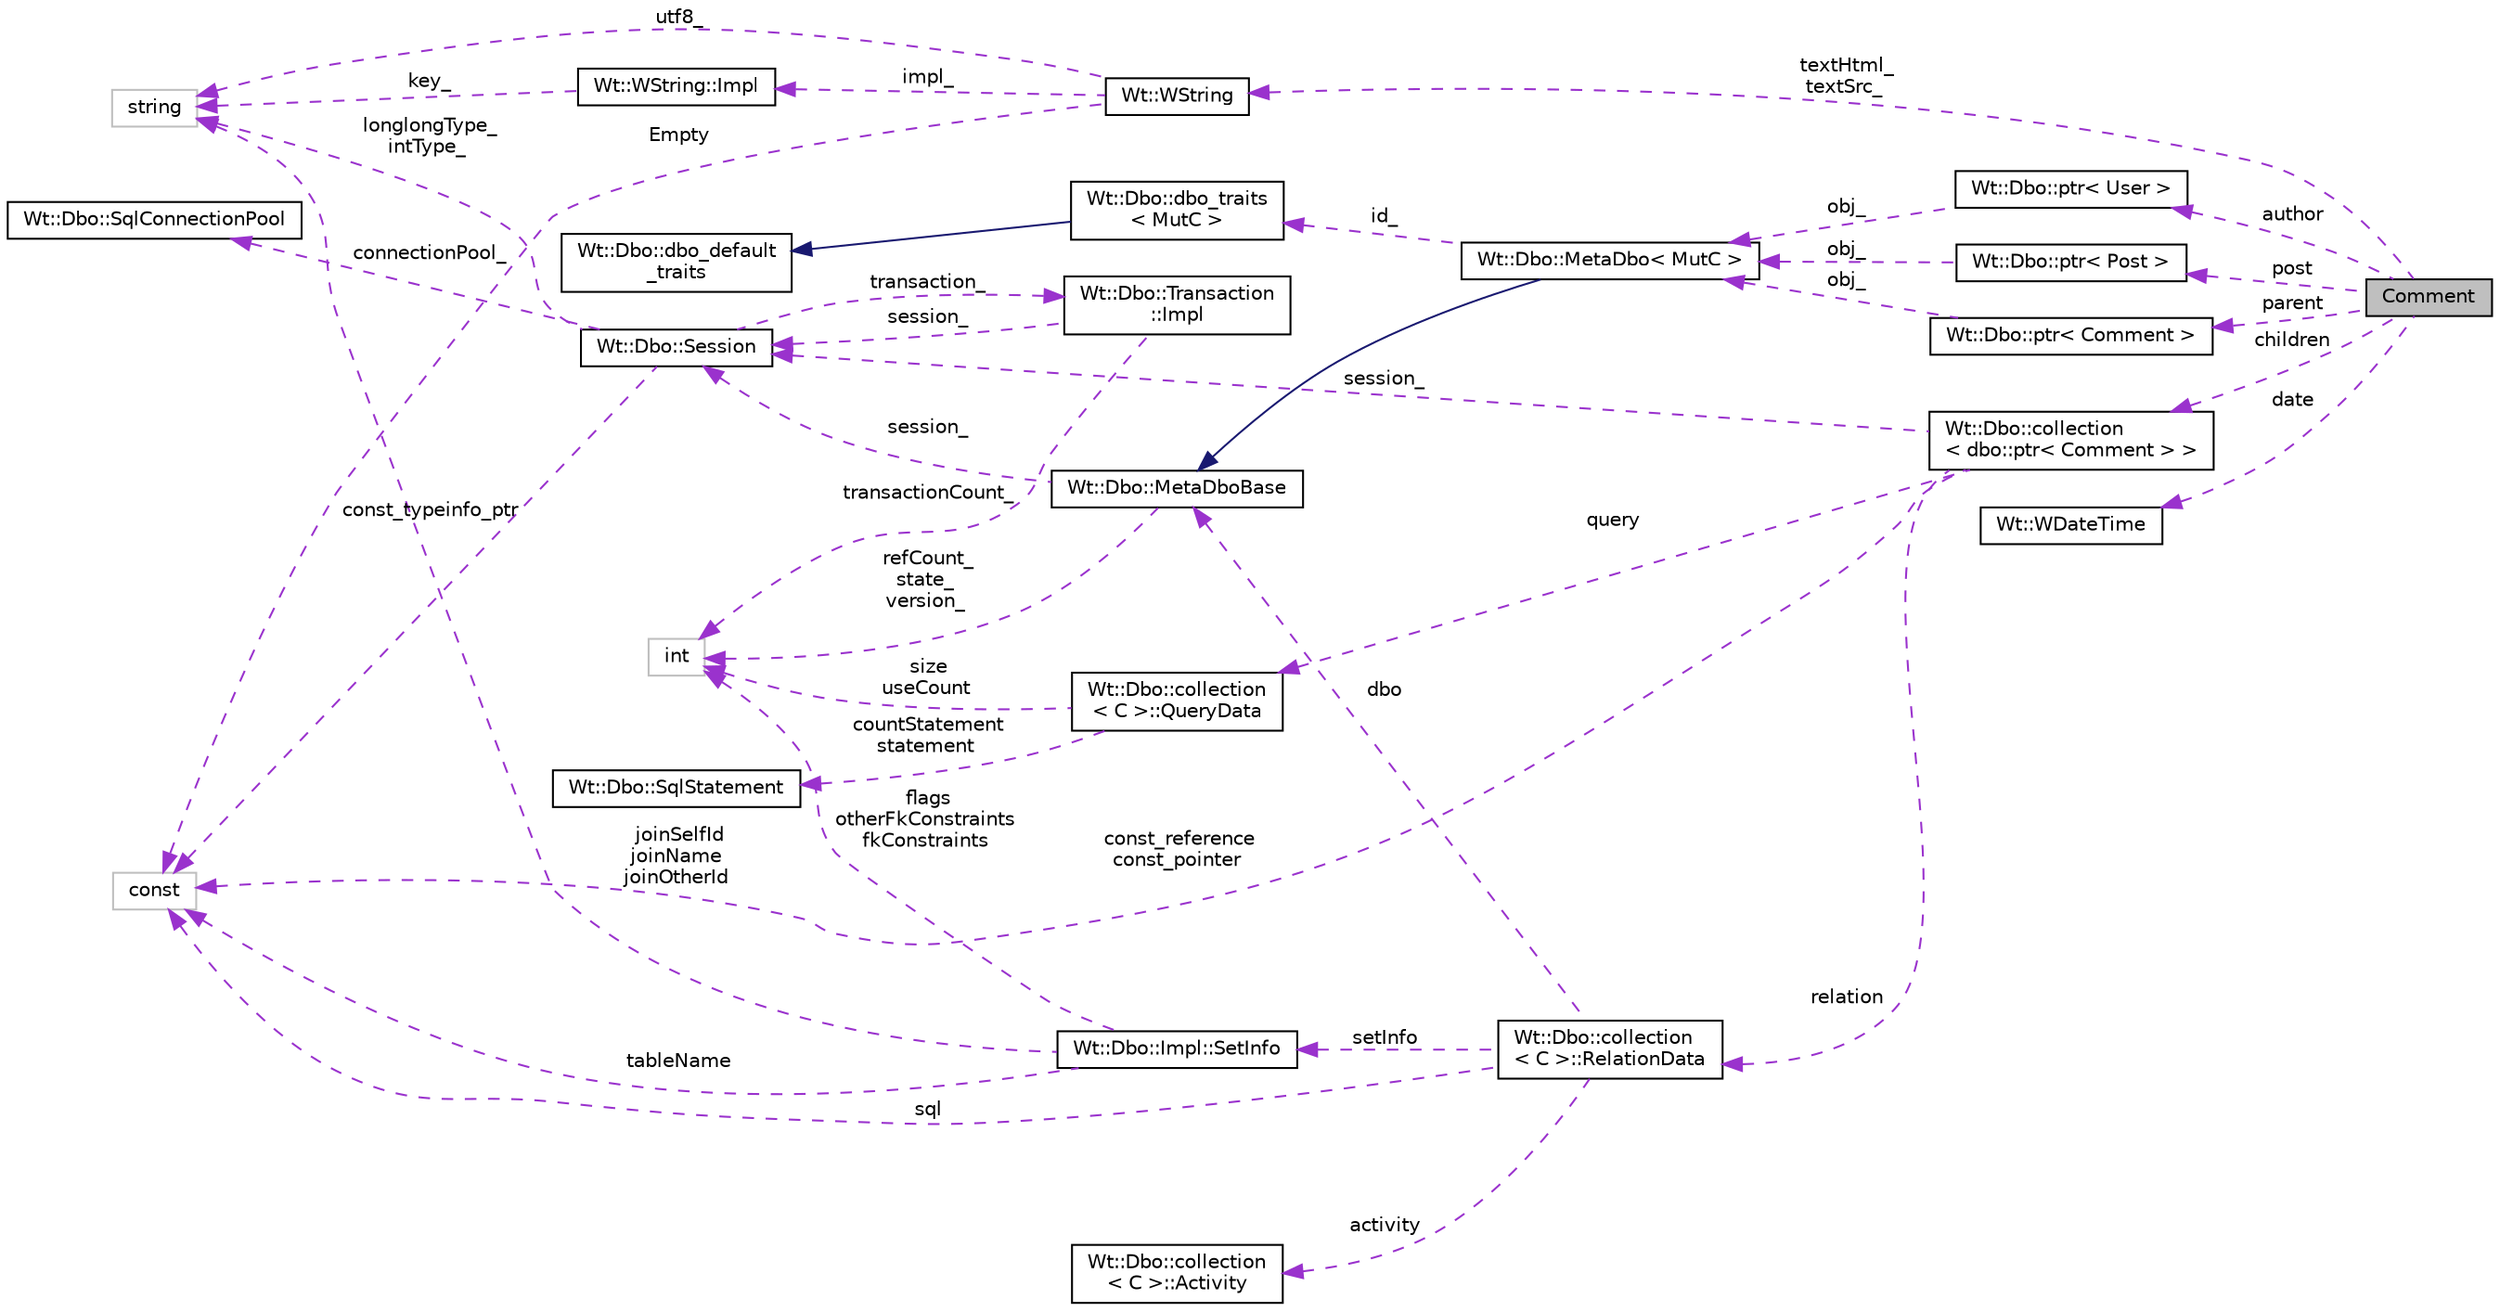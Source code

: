 digraph "Comment"
{
 // LATEX_PDF_SIZE
  edge [fontname="Helvetica",fontsize="10",labelfontname="Helvetica",labelfontsize="10"];
  node [fontname="Helvetica",fontsize="10",shape=record];
  rankdir="LR";
  Node1 [label="Comment",height=0.2,width=0.4,color="black", fillcolor="grey75", style="filled", fontcolor="black",tooltip=" "];
  Node2 -> Node1 [dir="back",color="darkorchid3",fontsize="10",style="dashed",label=" textHtml_\ntextSrc_" ,fontname="Helvetica"];
  Node2 [label="Wt::WString",height=0.2,width=0.4,color="black", fillcolor="white", style="filled",URL="$classWt_1_1WString.html",tooltip="A value class which describes a locale-aware unicode string."];
  Node3 -> Node2 [dir="back",color="darkorchid3",fontsize="10",style="dashed",label=" impl_" ,fontname="Helvetica"];
  Node3 [label="Wt::WString::Impl",height=0.2,width=0.4,color="black", fillcolor="white", style="filled",URL="$structWt_1_1WString_1_1Impl.html",tooltip=" "];
  Node4 -> Node3 [dir="back",color="darkorchid3",fontsize="10",style="dashed",label=" key_" ,fontname="Helvetica"];
  Node4 [label="string",height=0.2,width=0.4,color="grey75", fillcolor="white", style="filled",tooltip=" "];
  Node4 -> Node2 [dir="back",color="darkorchid3",fontsize="10",style="dashed",label=" utf8_" ,fontname="Helvetica"];
  Node5 -> Node2 [dir="back",color="darkorchid3",fontsize="10",style="dashed",label=" Empty" ,fontname="Helvetica"];
  Node5 [label="const",height=0.2,width=0.4,color="grey75", fillcolor="white", style="filled",tooltip=" "];
  Node6 -> Node1 [dir="back",color="darkorchid3",fontsize="10",style="dashed",label=" author" ,fontname="Helvetica"];
  Node6 [label="Wt::Dbo::ptr\< User \>",height=0.2,width=0.4,color="black", fillcolor="white", style="filled",URL="$classWt_1_1Dbo_1_1ptr.html",tooltip=" "];
  Node7 -> Node6 [dir="back",color="darkorchid3",fontsize="10",style="dashed",label=" obj_" ,fontname="Helvetica"];
  Node7 [label="Wt::Dbo::MetaDbo\< MutC \>",height=0.2,width=0.4,color="black", fillcolor="white", style="filled",URL="$classWt_1_1Dbo_1_1MetaDbo.html",tooltip=" "];
  Node8 -> Node7 [dir="back",color="midnightblue",fontsize="10",style="solid",fontname="Helvetica"];
  Node8 [label="Wt::Dbo::MetaDboBase",height=0.2,width=0.4,color="black", fillcolor="white", style="filled",URL="$classWt_1_1Dbo_1_1MetaDboBase.html",tooltip=" "];
  Node9 -> Node8 [dir="back",color="darkorchid3",fontsize="10",style="dashed",label=" refCount_\nstate_\nversion_" ,fontname="Helvetica"];
  Node9 [label="int",height=0.2,width=0.4,color="grey75", fillcolor="white", style="filled",tooltip=" "];
  Node10 -> Node8 [dir="back",color="darkorchid3",fontsize="10",style="dashed",label=" session_" ,fontname="Helvetica"];
  Node10 [label="Wt::Dbo::Session",height=0.2,width=0.4,color="black", fillcolor="white", style="filled",URL="$classWt_1_1Dbo_1_1Session.html",tooltip="A database session."];
  Node11 -> Node10 [dir="back",color="darkorchid3",fontsize="10",style="dashed",label=" transaction_" ,fontname="Helvetica"];
  Node11 [label="Wt::Dbo::Transaction\l::Impl",height=0.2,width=0.4,color="black", fillcolor="white", style="filled",URL="$structWt_1_1Dbo_1_1Transaction_1_1Impl.html",tooltip=" "];
  Node9 -> Node11 [dir="back",color="darkorchid3",fontsize="10",style="dashed",label=" transactionCount_" ,fontname="Helvetica"];
  Node10 -> Node11 [dir="back",color="darkorchid3",fontsize="10",style="dashed",label=" session_" ,fontname="Helvetica"];
  Node4 -> Node10 [dir="back",color="darkorchid3",fontsize="10",style="dashed",label=" longlongType_\nintType_" ,fontname="Helvetica"];
  Node5 -> Node10 [dir="back",color="darkorchid3",fontsize="10",style="dashed",label=" const_typeinfo_ptr" ,fontname="Helvetica"];
  Node12 -> Node10 [dir="back",color="darkorchid3",fontsize="10",style="dashed",label=" connectionPool_" ,fontname="Helvetica"];
  Node12 [label="Wt::Dbo::SqlConnectionPool",height=0.2,width=0.4,color="black", fillcolor="white", style="filled",URL="$classWt_1_1Dbo_1_1SqlConnectionPool.html",tooltip="Abstract base class for a SQL connection pool."];
  Node13 -> Node7 [dir="back",color="darkorchid3",fontsize="10",style="dashed",label=" id_" ,fontname="Helvetica"];
  Node13 [label="Wt::Dbo::dbo_traits\l\< MutC \>",height=0.2,width=0.4,color="black", fillcolor="white", style="filled",URL="$structWt_1_1Dbo_1_1dbo__traits.html",tooltip=" "];
  Node14 -> Node13 [dir="back",color="midnightblue",fontsize="10",style="solid",fontname="Helvetica"];
  Node14 [label="Wt::Dbo::dbo_default\l_traits",height=0.2,width=0.4,color="black", fillcolor="white", style="filled",URL="$structWt_1_1Dbo_1_1dbo__default__traits.html",tooltip="Default traits for a class mapped with Wt::Dbo."];
  Node15 -> Node1 [dir="back",color="darkorchid3",fontsize="10",style="dashed",label=" post" ,fontname="Helvetica"];
  Node15 [label="Wt::Dbo::ptr\< Post \>",height=0.2,width=0.4,color="black", fillcolor="white", style="filled",URL="$classWt_1_1Dbo_1_1ptr.html",tooltip=" "];
  Node7 -> Node15 [dir="back",color="darkorchid3",fontsize="10",style="dashed",label=" obj_" ,fontname="Helvetica"];
  Node16 -> Node1 [dir="back",color="darkorchid3",fontsize="10",style="dashed",label=" date" ,fontname="Helvetica"];
  Node16 [label="Wt::WDateTime",height=0.2,width=0.4,color="black", fillcolor="white", style="filled",URL="$classWt_1_1WDateTime.html",tooltip="A calendar date and clock time."];
  Node17 -> Node1 [dir="back",color="darkorchid3",fontsize="10",style="dashed",label=" children" ,fontname="Helvetica"];
  Node17 [label="Wt::Dbo::collection\l\< dbo::ptr\< Comment \> \>",height=0.2,width=0.4,color="black", fillcolor="white", style="filled",URL="$classWt_1_1Dbo_1_1collection.html",tooltip=" "];
  Node18 -> Node17 [dir="back",color="darkorchid3",fontsize="10",style="dashed",label=" query" ,fontname="Helvetica"];
  Node18 [label="Wt::Dbo::collection\l\< C \>::QueryData",height=0.2,width=0.4,color="black", fillcolor="white", style="filled",URL="$structWt_1_1Dbo_1_1collection_1_1QueryData.html",tooltip=" "];
  Node19 -> Node18 [dir="back",color="darkorchid3",fontsize="10",style="dashed",label=" countStatement\nstatement" ,fontname="Helvetica"];
  Node19 [label="Wt::Dbo::SqlStatement",height=0.2,width=0.4,color="black", fillcolor="white", style="filled",URL="$classWt_1_1Dbo_1_1SqlStatement.html",tooltip="Abstract base class for a prepared SQL statement."];
  Node9 -> Node18 [dir="back",color="darkorchid3",fontsize="10",style="dashed",label=" size\nuseCount" ,fontname="Helvetica"];
  Node10 -> Node17 [dir="back",color="darkorchid3",fontsize="10",style="dashed",label=" session_" ,fontname="Helvetica"];
  Node20 -> Node17 [dir="back",color="darkorchid3",fontsize="10",style="dashed",label=" relation" ,fontname="Helvetica"];
  Node20 [label="Wt::Dbo::collection\l\< C \>::RelationData",height=0.2,width=0.4,color="black", fillcolor="white", style="filled",URL="$structWt_1_1Dbo_1_1collection_1_1RelationData.html",tooltip=" "];
  Node8 -> Node20 [dir="back",color="darkorchid3",fontsize="10",style="dashed",label=" dbo" ,fontname="Helvetica"];
  Node21 -> Node20 [dir="back",color="darkorchid3",fontsize="10",style="dashed",label=" activity" ,fontname="Helvetica"];
  Node21 [label="Wt::Dbo::collection\l\< C \>::Activity",height=0.2,width=0.4,color="black", fillcolor="white", style="filled",URL="$structWt_1_1Dbo_1_1collection_1_1Activity.html",tooltip=" "];
  Node22 -> Node20 [dir="back",color="darkorchid3",fontsize="10",style="dashed",label=" setInfo" ,fontname="Helvetica"];
  Node22 [label="Wt::Dbo::Impl::SetInfo",height=0.2,width=0.4,color="black", fillcolor="white", style="filled",URL="$structWt_1_1Dbo_1_1Impl_1_1SetInfo.html",tooltip=" "];
  Node9 -> Node22 [dir="back",color="darkorchid3",fontsize="10",style="dashed",label=" flags\notherFkConstraints\nfkConstraints" ,fontname="Helvetica"];
  Node4 -> Node22 [dir="back",color="darkorchid3",fontsize="10",style="dashed",label=" joinSelfId\njoinName\njoinOtherId" ,fontname="Helvetica"];
  Node5 -> Node22 [dir="back",color="darkorchid3",fontsize="10",style="dashed",label=" tableName" ,fontname="Helvetica"];
  Node5 -> Node20 [dir="back",color="darkorchid3",fontsize="10",style="dashed",label=" sql" ,fontname="Helvetica"];
  Node5 -> Node17 [dir="back",color="darkorchid3",fontsize="10",style="dashed",label=" const_reference\nconst_pointer" ,fontname="Helvetica"];
  Node23 -> Node1 [dir="back",color="darkorchid3",fontsize="10",style="dashed",label=" parent" ,fontname="Helvetica"];
  Node23 [label="Wt::Dbo::ptr\< Comment \>",height=0.2,width=0.4,color="black", fillcolor="white", style="filled",URL="$classWt_1_1Dbo_1_1ptr.html",tooltip=" "];
  Node7 -> Node23 [dir="back",color="darkorchid3",fontsize="10",style="dashed",label=" obj_" ,fontname="Helvetica"];
}
